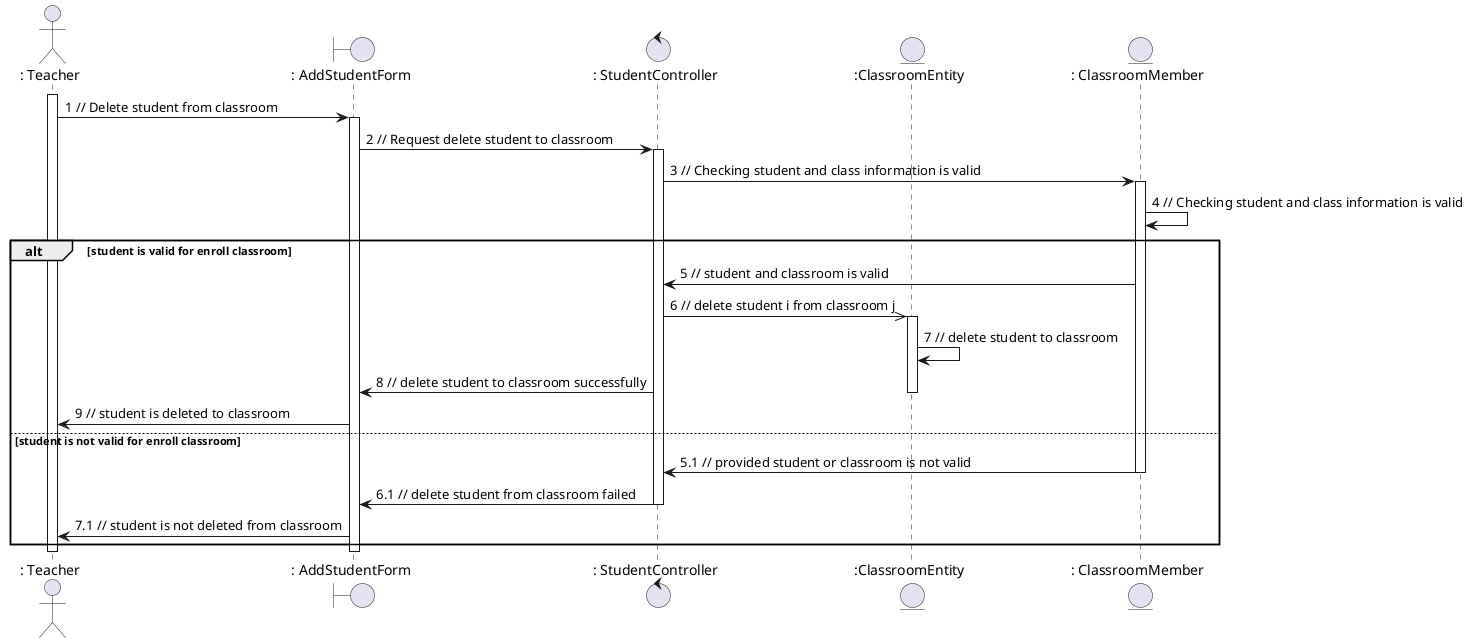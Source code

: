 @startuml deleteStudent

actor ": Teacher"
boundary ": AddStudentForm"
control ": StudentController"
entity ":ClassroomEntity"
entity ": ClassroomMember"

activate ": Teacher"
": Teacher" -> ": AddStudentForm": 1 // Delete student from classroom
activate ": AddStudentForm"
": AddStudentForm" -> ": StudentController": 2 // Request delete student to classroom
activate ": StudentController"
": StudentController" -> ": ClassroomMember": 3 // Checking student and class information is valid
activate ": ClassroomMember"
": ClassroomMember" -> ": ClassroomMember": 4 // Checking student and class information is valid
alt student is valid for enroll classroom
    ": ClassroomMember" -> ": StudentController": 5 // student and classroom is valid
    ": StudentController" ->> ":ClassroomEntity": 6 // delete student i from classroom j
    activate ":ClassroomEntity" 
    ":ClassroomEntity" -> ":ClassroomEntity": 7 // delete student to classroom
    ": StudentController" -> ": AddStudentForm": 8 // delete student to classroom successfully
    deactivate ":ClassroomEntity"
    ": AddStudentForm" -> ": Teacher": 9 // student is deleted to classroom

else student is not valid for enroll classroom
    ": ClassroomMember" -> ": StudentController": 5.1 // provided student or classroom is not valid
    deactivate ": ClassroomMember"
    ": StudentController" -> ": AddStudentForm": 6.1 // delete student from classroom failed
    deactivate ": StudentController"
    ": AddStudentForm" -> ": Teacher": 7.1 // student is not deleted from classroom
end

deactivate ": AddStudentForm"
deactivate ": Teacher"

@enduml